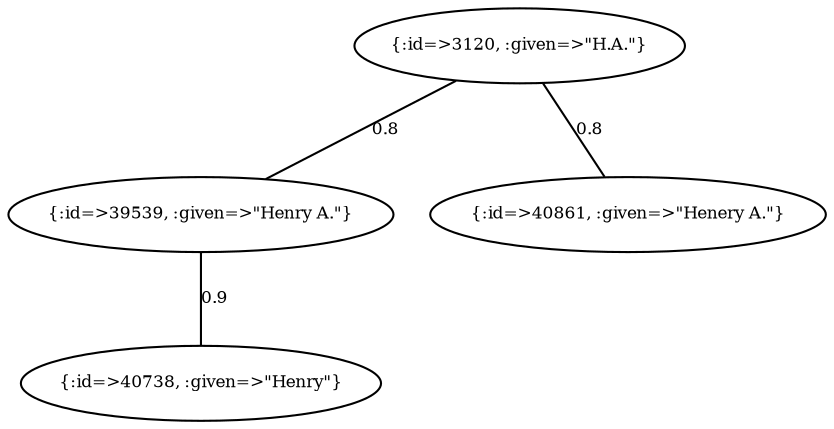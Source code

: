 graph Collector__WeightedGraph {
    "{:id=>3120, :given=>\"H.A.\"}" [
        fontsize = 8,
        label = "{:id=>3120, :given=>\"H.A.\"}"
    ]

    "{:id=>39539, :given=>\"Henry A.\"}" [
        fontsize = 8,
        label = "{:id=>39539, :given=>\"Henry A.\"}"
    ]

    "{:id=>40738, :given=>\"Henry\"}" [
        fontsize = 8,
        label = "{:id=>40738, :given=>\"Henry\"}"
    ]

    "{:id=>40861, :given=>\"Henery A.\"}" [
        fontsize = 8,
        label = "{:id=>40861, :given=>\"Henery A.\"}"
    ]

    "{:id=>3120, :given=>\"H.A.\"}" -- "{:id=>39539, :given=>\"Henry A.\"}" [
        fontsize = 8,
        label = 0.8
    ]

    "{:id=>3120, :given=>\"H.A.\"}" -- "{:id=>40861, :given=>\"Henery A.\"}" [
        fontsize = 8,
        label = 0.8
    ]

    "{:id=>39539, :given=>\"Henry A.\"}" -- "{:id=>40738, :given=>\"Henry\"}" [
        fontsize = 8,
        label = 0.9
    ]
}
